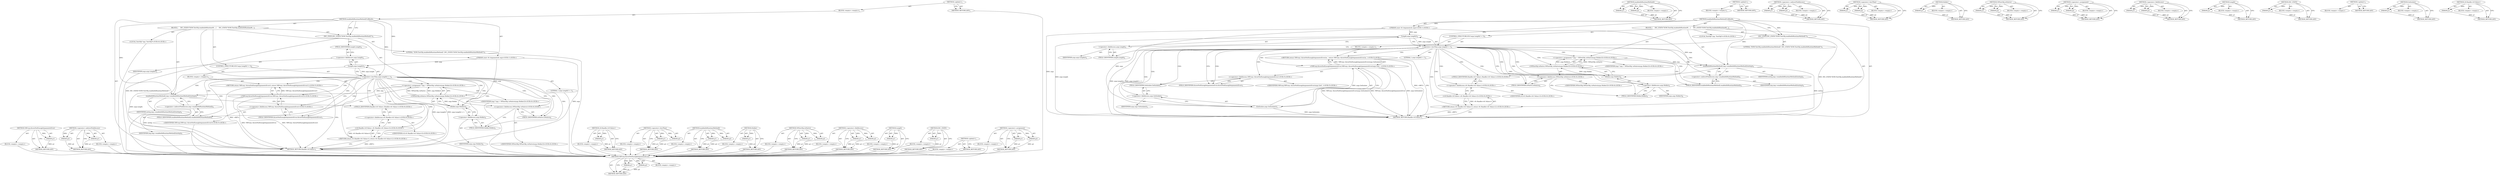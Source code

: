 digraph "v8.Handle&lt;v8.Value&gt;" {
vulnerable_90 [label=<(METHOD,V8Proxy.throwNotEnoughArgumentsError)>];
vulnerable_91 [label=<(PARAM,p1)>];
vulnerable_92 [label=<(BLOCK,&lt;empty&gt;,&lt;empty&gt;)>];
vulnerable_93 [label=<(METHOD_RETURN,ANY)>];
vulnerable_113 [label=<(METHOD,&lt;operator&gt;.indirectFieldAccess)>];
vulnerable_114 [label=<(PARAM,p1)>];
vulnerable_115 [label=<(PARAM,p2)>];
vulnerable_116 [label=<(BLOCK,&lt;empty&gt;,&lt;empty&gt;)>];
vulnerable_117 [label=<(METHOD_RETURN,ANY)>];
vulnerable_6 [label=<(METHOD,&lt;global&gt;)<SUB>1</SUB>>];
vulnerable_7 [label=<(BLOCK,&lt;empty&gt;,&lt;empty&gt;)<SUB>1</SUB>>];
vulnerable_8 [label=<(METHOD,enabledAtRuntimeMethod2Callback)<SUB>1</SUB>>];
vulnerable_9 [label="<(PARAM,const v8::Arguments&amp; args)<SUB>1</SUB>>"];
vulnerable_10 [label=<(BLOCK,{
     INC_STATS(&quot;DOM.TestObj.enabledAtRuntimeM...,{
     INC_STATS(&quot;DOM.TestObj.enabledAtRuntimeM...)<SUB>2</SUB>>];
vulnerable_11 [label=<(INC_STATS,INC_STATS(&quot;DOM.TestObj.enabledAtRuntimeMethod2&quot;))<SUB>3</SUB>>];
vulnerable_12 [label=<(LITERAL,&quot;DOM.TestObj.enabledAtRuntimeMethod2&quot;,INC_STATS(&quot;DOM.TestObj.enabledAtRuntimeMethod2&quot;))<SUB>3</SUB>>];
vulnerable_13 [label=<(CONTROL_STRUCTURE,IF,if (args.Length() &lt; 1))<SUB>4</SUB>>];
vulnerable_14 [label=<(&lt;operator&gt;.lessThan,args.Length() &lt; 1)<SUB>4</SUB>>];
vulnerable_15 [label=<(Length,args.Length())<SUB>4</SUB>>];
vulnerable_16 [label=<(&lt;operator&gt;.fieldAccess,args.Length)<SUB>4</SUB>>];
vulnerable_17 [label=<(IDENTIFIER,args,args.Length())<SUB>4</SUB>>];
vulnerable_18 [label=<(FIELD_IDENTIFIER,Length,Length)<SUB>4</SUB>>];
vulnerable_19 [label=<(LITERAL,1,args.Length() &lt; 1)<SUB>4</SUB>>];
vulnerable_20 [label=<(BLOCK,&lt;empty&gt;,&lt;empty&gt;)<SUB>5</SUB>>];
vulnerable_21 [label="<(RETURN,return V8Proxy::throwNotEnoughArgumentsError();,return V8Proxy::throwNotEnoughArgumentsError();)<SUB>5</SUB>>"];
vulnerable_22 [label="<(V8Proxy.throwNotEnoughArgumentsError,V8Proxy::throwNotEnoughArgumentsError())<SUB>5</SUB>>"];
vulnerable_23 [label="<(&lt;operator&gt;.fieldAccess,V8Proxy::throwNotEnoughArgumentsError)<SUB>5</SUB>>"];
vulnerable_24 [label="<(IDENTIFIER,V8Proxy,V8Proxy::throwNotEnoughArgumentsError())<SUB>5</SUB>>"];
vulnerable_25 [label=<(FIELD_IDENTIFIER,throwNotEnoughArgumentsError,throwNotEnoughArgumentsError)<SUB>5</SUB>>];
vulnerable_26 [label="<(LOCAL,TestObj* imp: TestObj*)<SUB>6</SUB>>"];
vulnerable_27 [label="<(&lt;operator&gt;.assignment,* imp = V8TestObj::toNative(args.Holder()))<SUB>6</SUB>>"];
vulnerable_28 [label="<(IDENTIFIER,imp,* imp = V8TestObj::toNative(args.Holder()))<SUB>6</SUB>>"];
vulnerable_29 [label="<(V8TestObj.toNative,V8TestObj::toNative(args.Holder()))<SUB>6</SUB>>"];
vulnerable_30 [label="<(&lt;operator&gt;.fieldAccess,V8TestObj::toNative)<SUB>6</SUB>>"];
vulnerable_31 [label="<(IDENTIFIER,V8TestObj,V8TestObj::toNative(args.Holder()))<SUB>6</SUB>>"];
vulnerable_32 [label=<(FIELD_IDENTIFIER,toNative,toNative)<SUB>6</SUB>>];
vulnerable_33 [label=<(Holder,args.Holder())<SUB>6</SUB>>];
vulnerable_34 [label=<(&lt;operator&gt;.fieldAccess,args.Holder)<SUB>6</SUB>>];
vulnerable_35 [label=<(IDENTIFIER,args,args.Holder())<SUB>6</SUB>>];
vulnerable_36 [label=<(FIELD_IDENTIFIER,Holder,Holder)<SUB>6</SUB>>];
vulnerable_37 [label=<(enabledAtRuntimeMethod2,imp-&gt;enabledAtRuntimeMethod2(intArg))<SUB>8</SUB>>];
vulnerable_38 [label=<(&lt;operator&gt;.indirectFieldAccess,imp-&gt;enabledAtRuntimeMethod2)<SUB>8</SUB>>];
vulnerable_39 [label=<(IDENTIFIER,imp,imp-&gt;enabledAtRuntimeMethod2(intArg))<SUB>8</SUB>>];
vulnerable_40 [label=<(FIELD_IDENTIFIER,enabledAtRuntimeMethod2,enabledAtRuntimeMethod2)<SUB>8</SUB>>];
vulnerable_41 [label=<(IDENTIFIER,intArg,imp-&gt;enabledAtRuntimeMethod2(intArg))<SUB>8</SUB>>];
vulnerable_42 [label="<(RETURN,return v8::Handle&lt;v8::Value&gt;();,return v8::Handle&lt;v8::Value&gt;();)<SUB>9</SUB>>"];
vulnerable_43 [label="<(v8.Handle&lt;v8.Value&gt;,v8::Handle&lt;v8::Value&gt;())<SUB>9</SUB>>"];
vulnerable_44 [label="<(&lt;operator&gt;.fieldAccess,v8::Handle&lt;v8::Value&gt;)<SUB>9</SUB>>"];
vulnerable_45 [label="<(IDENTIFIER,v8,v8::Handle&lt;v8::Value&gt;())<SUB>9</SUB>>"];
vulnerable_46 [label="<(FIELD_IDENTIFIER,Handle&lt;v8::Value&gt;,Handle&lt;v8::Value&gt;)<SUB>9</SUB>>"];
vulnerable_47 [label=<(METHOD_RETURN,Handle&lt;v8.Value&gt;)<SUB>1</SUB>>];
vulnerable_49 [label=<(METHOD_RETURN,ANY)<SUB>1</SUB>>];
vulnerable_118 [label=<(METHOD,v8.Handle&lt;v8.Value&gt;)>];
vulnerable_119 [label=<(PARAM,p1)>];
vulnerable_120 [label=<(BLOCK,&lt;empty&gt;,&lt;empty&gt;)>];
vulnerable_121 [label=<(METHOD_RETURN,ANY)>];
vulnerable_76 [label=<(METHOD,&lt;operator&gt;.lessThan)>];
vulnerable_77 [label=<(PARAM,p1)>];
vulnerable_78 [label=<(PARAM,p2)>];
vulnerable_79 [label=<(BLOCK,&lt;empty&gt;,&lt;empty&gt;)>];
vulnerable_80 [label=<(METHOD_RETURN,ANY)>];
vulnerable_108 [label=<(METHOD,enabledAtRuntimeMethod2)>];
vulnerable_109 [label=<(PARAM,p1)>];
vulnerable_110 [label=<(PARAM,p2)>];
vulnerable_111 [label=<(BLOCK,&lt;empty&gt;,&lt;empty&gt;)>];
vulnerable_112 [label=<(METHOD_RETURN,ANY)>];
vulnerable_104 [label=<(METHOD,Holder)>];
vulnerable_105 [label=<(PARAM,p1)>];
vulnerable_106 [label=<(BLOCK,&lt;empty&gt;,&lt;empty&gt;)>];
vulnerable_107 [label=<(METHOD_RETURN,ANY)>];
vulnerable_99 [label=<(METHOD,V8TestObj.toNative)>];
vulnerable_100 [label=<(PARAM,p1)>];
vulnerable_101 [label=<(PARAM,p2)>];
vulnerable_102 [label=<(BLOCK,&lt;empty&gt;,&lt;empty&gt;)>];
vulnerable_103 [label=<(METHOD_RETURN,ANY)>];
vulnerable_85 [label=<(METHOD,&lt;operator&gt;.fieldAccess)>];
vulnerable_86 [label=<(PARAM,p1)>];
vulnerable_87 [label=<(PARAM,p2)>];
vulnerable_88 [label=<(BLOCK,&lt;empty&gt;,&lt;empty&gt;)>];
vulnerable_89 [label=<(METHOD_RETURN,ANY)>];
vulnerable_81 [label=<(METHOD,Length)>];
vulnerable_82 [label=<(PARAM,p1)>];
vulnerable_83 [label=<(BLOCK,&lt;empty&gt;,&lt;empty&gt;)>];
vulnerable_84 [label=<(METHOD_RETURN,ANY)>];
vulnerable_72 [label=<(METHOD,INC_STATS)>];
vulnerable_73 [label=<(PARAM,p1)>];
vulnerable_74 [label=<(BLOCK,&lt;empty&gt;,&lt;empty&gt;)>];
vulnerable_75 [label=<(METHOD_RETURN,ANY)>];
vulnerable_66 [label=<(METHOD,&lt;global&gt;)<SUB>1</SUB>>];
vulnerable_67 [label=<(BLOCK,&lt;empty&gt;,&lt;empty&gt;)>];
vulnerable_68 [label=<(METHOD_RETURN,ANY)>];
vulnerable_94 [label=<(METHOD,&lt;operator&gt;.assignment)>];
vulnerable_95 [label=<(PARAM,p1)>];
vulnerable_96 [label=<(PARAM,p2)>];
vulnerable_97 [label=<(BLOCK,&lt;empty&gt;,&lt;empty&gt;)>];
vulnerable_98 [label=<(METHOD_RETURN,ANY)>];
fixed_94 [label=<(METHOD,V8Proxy.throwNotEnoughArgumentsError)>];
fixed_95 [label=<(PARAM,p1)>];
fixed_96 [label=<(PARAM,p2)>];
fixed_97 [label=<(BLOCK,&lt;empty&gt;,&lt;empty&gt;)>];
fixed_98 [label=<(METHOD_RETURN,ANY)>];
fixed_117 [label=<(METHOD,enabledAtRuntimeMethod2)>];
fixed_118 [label=<(PARAM,p1)>];
fixed_119 [label=<(PARAM,p2)>];
fixed_120 [label=<(BLOCK,&lt;empty&gt;,&lt;empty&gt;)>];
fixed_121 [label=<(METHOD_RETURN,ANY)>];
fixed_6 [label=<(METHOD,&lt;global&gt;)<SUB>1</SUB>>];
fixed_7 [label=<(BLOCK,&lt;empty&gt;,&lt;empty&gt;)<SUB>1</SUB>>];
fixed_8 [label=<(METHOD,enabledAtRuntimeMethod2Callback)<SUB>1</SUB>>];
fixed_9 [label="<(PARAM,const v8::Arguments&amp; args)<SUB>1</SUB>>"];
fixed_10 [label=<(BLOCK,{
     INC_STATS(&quot;DOM.TestObj.enabledAtRuntimeM...,{
     INC_STATS(&quot;DOM.TestObj.enabledAtRuntimeM...)<SUB>2</SUB>>];
fixed_11 [label=<(INC_STATS,INC_STATS(&quot;DOM.TestObj.enabledAtRuntimeMethod2&quot;))<SUB>3</SUB>>];
fixed_12 [label=<(LITERAL,&quot;DOM.TestObj.enabledAtRuntimeMethod2&quot;,INC_STATS(&quot;DOM.TestObj.enabledAtRuntimeMethod2&quot;))<SUB>3</SUB>>];
fixed_13 [label=<(CONTROL_STRUCTURE,IF,if (args.Length() &lt; 1))<SUB>4</SUB>>];
fixed_14 [label=<(&lt;operator&gt;.lessThan,args.Length() &lt; 1)<SUB>4</SUB>>];
fixed_15 [label=<(Length,args.Length())<SUB>4</SUB>>];
fixed_16 [label=<(&lt;operator&gt;.fieldAccess,args.Length)<SUB>4</SUB>>];
fixed_17 [label=<(IDENTIFIER,args,args.Length())<SUB>4</SUB>>];
fixed_18 [label=<(FIELD_IDENTIFIER,Length,Length)<SUB>4</SUB>>];
fixed_19 [label=<(LITERAL,1,args.Length() &lt; 1)<SUB>4</SUB>>];
fixed_20 [label=<(BLOCK,&lt;empty&gt;,&lt;empty&gt;)<SUB>5</SUB>>];
fixed_21 [label="<(RETURN,return V8Proxy::throwNotEnoughArgumentsError(ar...,return V8Proxy::throwNotEnoughArgumentsError(ar...)<SUB>5</SUB>>"];
fixed_22 [label="<(V8Proxy.throwNotEnoughArgumentsError,V8Proxy::throwNotEnoughArgumentsError(args.GetI...)<SUB>5</SUB>>"];
fixed_23 [label="<(&lt;operator&gt;.fieldAccess,V8Proxy::throwNotEnoughArgumentsError)<SUB>5</SUB>>"];
fixed_24 [label="<(IDENTIFIER,V8Proxy,V8Proxy::throwNotEnoughArgumentsError(args.GetI...)<SUB>5</SUB>>"];
fixed_25 [label=<(FIELD_IDENTIFIER,throwNotEnoughArgumentsError,throwNotEnoughArgumentsError)<SUB>5</SUB>>];
fixed_26 [label=<(GetIsolate,args.GetIsolate())<SUB>5</SUB>>];
fixed_27 [label=<(&lt;operator&gt;.fieldAccess,args.GetIsolate)<SUB>5</SUB>>];
fixed_28 [label=<(IDENTIFIER,args,args.GetIsolate())<SUB>5</SUB>>];
fixed_29 [label=<(FIELD_IDENTIFIER,GetIsolate,GetIsolate)<SUB>5</SUB>>];
fixed_30 [label="<(LOCAL,TestObj* imp: TestObj*)<SUB>6</SUB>>"];
fixed_31 [label="<(&lt;operator&gt;.assignment,* imp = V8TestObj::toNative(args.Holder()))<SUB>6</SUB>>"];
fixed_32 [label="<(IDENTIFIER,imp,* imp = V8TestObj::toNative(args.Holder()))<SUB>6</SUB>>"];
fixed_33 [label="<(V8TestObj.toNative,V8TestObj::toNative(args.Holder()))<SUB>6</SUB>>"];
fixed_34 [label="<(&lt;operator&gt;.fieldAccess,V8TestObj::toNative)<SUB>6</SUB>>"];
fixed_35 [label="<(IDENTIFIER,V8TestObj,V8TestObj::toNative(args.Holder()))<SUB>6</SUB>>"];
fixed_36 [label=<(FIELD_IDENTIFIER,toNative,toNative)<SUB>6</SUB>>];
fixed_37 [label=<(Holder,args.Holder())<SUB>6</SUB>>];
fixed_38 [label=<(&lt;operator&gt;.fieldAccess,args.Holder)<SUB>6</SUB>>];
fixed_39 [label=<(IDENTIFIER,args,args.Holder())<SUB>6</SUB>>];
fixed_40 [label=<(FIELD_IDENTIFIER,Holder,Holder)<SUB>6</SUB>>];
fixed_41 [label=<(enabledAtRuntimeMethod2,imp-&gt;enabledAtRuntimeMethod2(intArg))<SUB>8</SUB>>];
fixed_42 [label=<(&lt;operator&gt;.indirectFieldAccess,imp-&gt;enabledAtRuntimeMethod2)<SUB>8</SUB>>];
fixed_43 [label=<(IDENTIFIER,imp,imp-&gt;enabledAtRuntimeMethod2(intArg))<SUB>8</SUB>>];
fixed_44 [label=<(FIELD_IDENTIFIER,enabledAtRuntimeMethod2,enabledAtRuntimeMethod2)<SUB>8</SUB>>];
fixed_45 [label=<(IDENTIFIER,intArg,imp-&gt;enabledAtRuntimeMethod2(intArg))<SUB>8</SUB>>];
fixed_46 [label="<(RETURN,return v8::Handle&lt;v8::Value&gt;();,return v8::Handle&lt;v8::Value&gt;();)<SUB>9</SUB>>"];
fixed_47 [label="<(v8.Handle&lt;v8.Value&gt;,v8::Handle&lt;v8::Value&gt;())<SUB>9</SUB>>"];
fixed_48 [label="<(&lt;operator&gt;.fieldAccess,v8::Handle&lt;v8::Value&gt;)<SUB>9</SUB>>"];
fixed_49 [label="<(IDENTIFIER,v8,v8::Handle&lt;v8::Value&gt;())<SUB>9</SUB>>"];
fixed_50 [label="<(FIELD_IDENTIFIER,Handle&lt;v8::Value&gt;,Handle&lt;v8::Value&gt;)<SUB>9</SUB>>"];
fixed_51 [label=<(METHOD_RETURN,Handle&lt;v8.Value&gt;)<SUB>1</SUB>>];
fixed_53 [label=<(METHOD_RETURN,ANY)<SUB>1</SUB>>];
fixed_122 [label=<(METHOD,&lt;operator&gt;.indirectFieldAccess)>];
fixed_123 [label=<(PARAM,p1)>];
fixed_124 [label=<(PARAM,p2)>];
fixed_125 [label=<(BLOCK,&lt;empty&gt;,&lt;empty&gt;)>];
fixed_126 [label=<(METHOD_RETURN,ANY)>];
fixed_80 [label=<(METHOD,&lt;operator&gt;.lessThan)>];
fixed_81 [label=<(PARAM,p1)>];
fixed_82 [label=<(PARAM,p2)>];
fixed_83 [label=<(BLOCK,&lt;empty&gt;,&lt;empty&gt;)>];
fixed_84 [label=<(METHOD_RETURN,ANY)>];
fixed_113 [label=<(METHOD,Holder)>];
fixed_114 [label=<(PARAM,p1)>];
fixed_115 [label=<(BLOCK,&lt;empty&gt;,&lt;empty&gt;)>];
fixed_116 [label=<(METHOD_RETURN,ANY)>];
fixed_108 [label=<(METHOD,V8TestObj.toNative)>];
fixed_109 [label=<(PARAM,p1)>];
fixed_110 [label=<(PARAM,p2)>];
fixed_111 [label=<(BLOCK,&lt;empty&gt;,&lt;empty&gt;)>];
fixed_112 [label=<(METHOD_RETURN,ANY)>];
fixed_103 [label=<(METHOD,&lt;operator&gt;.assignment)>];
fixed_104 [label=<(PARAM,p1)>];
fixed_105 [label=<(PARAM,p2)>];
fixed_106 [label=<(BLOCK,&lt;empty&gt;,&lt;empty&gt;)>];
fixed_107 [label=<(METHOD_RETURN,ANY)>];
fixed_89 [label=<(METHOD,&lt;operator&gt;.fieldAccess)>];
fixed_90 [label=<(PARAM,p1)>];
fixed_91 [label=<(PARAM,p2)>];
fixed_92 [label=<(BLOCK,&lt;empty&gt;,&lt;empty&gt;)>];
fixed_93 [label=<(METHOD_RETURN,ANY)>];
fixed_85 [label=<(METHOD,Length)>];
fixed_86 [label=<(PARAM,p1)>];
fixed_87 [label=<(BLOCK,&lt;empty&gt;,&lt;empty&gt;)>];
fixed_88 [label=<(METHOD_RETURN,ANY)>];
fixed_76 [label=<(METHOD,INC_STATS)>];
fixed_77 [label=<(PARAM,p1)>];
fixed_78 [label=<(BLOCK,&lt;empty&gt;,&lt;empty&gt;)>];
fixed_79 [label=<(METHOD_RETURN,ANY)>];
fixed_70 [label=<(METHOD,&lt;global&gt;)<SUB>1</SUB>>];
fixed_71 [label=<(BLOCK,&lt;empty&gt;,&lt;empty&gt;)>];
fixed_72 [label=<(METHOD_RETURN,ANY)>];
fixed_99 [label=<(METHOD,GetIsolate)>];
fixed_100 [label=<(PARAM,p1)>];
fixed_101 [label=<(BLOCK,&lt;empty&gt;,&lt;empty&gt;)>];
fixed_102 [label=<(METHOD_RETURN,ANY)>];
fixed_127 [label=<(METHOD,v8.Handle&lt;v8.Value&gt;)>];
fixed_128 [label=<(PARAM,p1)>];
fixed_129 [label=<(BLOCK,&lt;empty&gt;,&lt;empty&gt;)>];
fixed_130 [label=<(METHOD_RETURN,ANY)>];
vulnerable_90 -> vulnerable_91  [key=0, label="AST: "];
vulnerable_90 -> vulnerable_91  [key=1, label="DDG: "];
vulnerable_90 -> vulnerable_92  [key=0, label="AST: "];
vulnerable_90 -> vulnerable_93  [key=0, label="AST: "];
vulnerable_90 -> vulnerable_93  [key=1, label="CFG: "];
vulnerable_91 -> vulnerable_93  [key=0, label="DDG: p1"];
vulnerable_92 -> fixed_94  [key=0];
vulnerable_93 -> fixed_94  [key=0];
vulnerable_113 -> vulnerable_114  [key=0, label="AST: "];
vulnerable_113 -> vulnerable_114  [key=1, label="DDG: "];
vulnerable_113 -> vulnerable_116  [key=0, label="AST: "];
vulnerable_113 -> vulnerable_115  [key=0, label="AST: "];
vulnerable_113 -> vulnerable_115  [key=1, label="DDG: "];
vulnerable_113 -> vulnerable_117  [key=0, label="AST: "];
vulnerable_113 -> vulnerable_117  [key=1, label="CFG: "];
vulnerable_114 -> vulnerable_117  [key=0, label="DDG: p1"];
vulnerable_115 -> vulnerable_117  [key=0, label="DDG: p2"];
vulnerable_116 -> fixed_94  [key=0];
vulnerable_117 -> fixed_94  [key=0];
vulnerable_6 -> vulnerable_7  [key=0, label="AST: "];
vulnerable_6 -> vulnerable_49  [key=0, label="AST: "];
vulnerable_6 -> vulnerable_49  [key=1, label="CFG: "];
vulnerable_7 -> vulnerable_8  [key=0, label="AST: "];
vulnerable_8 -> vulnerable_9  [key=0, label="AST: "];
vulnerable_8 -> vulnerable_9  [key=1, label="DDG: "];
vulnerable_8 -> vulnerable_10  [key=0, label="AST: "];
vulnerable_8 -> vulnerable_47  [key=0, label="AST: "];
vulnerable_8 -> vulnerable_11  [key=0, label="CFG: "];
vulnerable_8 -> vulnerable_11  [key=1, label="DDG: "];
vulnerable_8 -> vulnerable_37  [key=0, label="DDG: "];
vulnerable_8 -> vulnerable_14  [key=0, label="DDG: "];
vulnerable_9 -> vulnerable_47  [key=0, label="DDG: args"];
vulnerable_9 -> vulnerable_15  [key=0, label="DDG: args"];
vulnerable_9 -> vulnerable_33  [key=0, label="DDG: args"];
vulnerable_10 -> vulnerable_11  [key=0, label="AST: "];
vulnerable_10 -> vulnerable_13  [key=0, label="AST: "];
vulnerable_10 -> vulnerable_26  [key=0, label="AST: "];
vulnerable_10 -> vulnerable_27  [key=0, label="AST: "];
vulnerable_10 -> vulnerable_37  [key=0, label="AST: "];
vulnerable_10 -> vulnerable_42  [key=0, label="AST: "];
vulnerable_11 -> vulnerable_12  [key=0, label="AST: "];
vulnerable_11 -> vulnerable_18  [key=0, label="CFG: "];
vulnerable_11 -> vulnerable_47  [key=0, label="DDG: INC_STATS(&quot;DOM.TestObj.enabledAtRuntimeMethod2&quot;)"];
vulnerable_12 -> fixed_94  [key=0];
vulnerable_13 -> vulnerable_14  [key=0, label="AST: "];
vulnerable_13 -> vulnerable_20  [key=0, label="AST: "];
vulnerable_14 -> vulnerable_15  [key=0, label="AST: "];
vulnerable_14 -> vulnerable_19  [key=0, label="AST: "];
vulnerable_14 -> vulnerable_25  [key=0, label="CFG: "];
vulnerable_14 -> vulnerable_25  [key=1, label="CDG: "];
vulnerable_14 -> vulnerable_32  [key=0, label="CFG: "];
vulnerable_14 -> vulnerable_32  [key=1, label="CDG: "];
vulnerable_14 -> vulnerable_47  [key=0, label="DDG: args.Length()"];
vulnerable_14 -> vulnerable_47  [key=1, label="DDG: args.Length() &lt; 1"];
vulnerable_14 -> vulnerable_30  [key=0, label="CDG: "];
vulnerable_14 -> vulnerable_34  [key=0, label="CDG: "];
vulnerable_14 -> vulnerable_21  [key=0, label="CDG: "];
vulnerable_14 -> vulnerable_33  [key=0, label="CDG: "];
vulnerable_14 -> vulnerable_42  [key=0, label="CDG: "];
vulnerable_14 -> vulnerable_23  [key=0, label="CDG: "];
vulnerable_14 -> vulnerable_36  [key=0, label="CDG: "];
vulnerable_14 -> vulnerable_37  [key=0, label="CDG: "];
vulnerable_14 -> vulnerable_46  [key=0, label="CDG: "];
vulnerable_14 -> vulnerable_38  [key=0, label="CDG: "];
vulnerable_14 -> vulnerable_22  [key=0, label="CDG: "];
vulnerable_14 -> vulnerable_27  [key=0, label="CDG: "];
vulnerable_14 -> vulnerable_40  [key=0, label="CDG: "];
vulnerable_14 -> vulnerable_29  [key=0, label="CDG: "];
vulnerable_14 -> vulnerable_44  [key=0, label="CDG: "];
vulnerable_14 -> vulnerable_43  [key=0, label="CDG: "];
vulnerable_15 -> vulnerable_16  [key=0, label="AST: "];
vulnerable_15 -> vulnerable_14  [key=0, label="CFG: "];
vulnerable_15 -> vulnerable_14  [key=1, label="DDG: args.Length"];
vulnerable_15 -> vulnerable_47  [key=0, label="DDG: args.Length"];
vulnerable_16 -> vulnerable_17  [key=0, label="AST: "];
vulnerable_16 -> vulnerable_18  [key=0, label="AST: "];
vulnerable_16 -> vulnerable_15  [key=0, label="CFG: "];
vulnerable_17 -> fixed_94  [key=0];
vulnerable_18 -> vulnerable_16  [key=0, label="CFG: "];
vulnerable_19 -> fixed_94  [key=0];
vulnerable_20 -> vulnerable_21  [key=0, label="AST: "];
vulnerable_21 -> vulnerable_22  [key=0, label="AST: "];
vulnerable_21 -> vulnerable_47  [key=0, label="CFG: "];
vulnerable_21 -> vulnerable_47  [key=1, label="DDG: &lt;RET&gt;"];
vulnerable_22 -> vulnerable_23  [key=0, label="AST: "];
vulnerable_22 -> vulnerable_21  [key=0, label="CFG: "];
vulnerable_22 -> vulnerable_21  [key=1, label="DDG: V8Proxy::throwNotEnoughArgumentsError()"];
vulnerable_22 -> vulnerable_47  [key=0, label="DDG: V8Proxy::throwNotEnoughArgumentsError"];
vulnerable_22 -> vulnerable_47  [key=1, label="DDG: V8Proxy::throwNotEnoughArgumentsError()"];
vulnerable_23 -> vulnerable_24  [key=0, label="AST: "];
vulnerable_23 -> vulnerable_25  [key=0, label="AST: "];
vulnerable_23 -> vulnerable_22  [key=0, label="CFG: "];
vulnerable_24 -> fixed_94  [key=0];
vulnerable_25 -> vulnerable_23  [key=0, label="CFG: "];
vulnerable_26 -> fixed_94  [key=0];
vulnerable_27 -> vulnerable_28  [key=0, label="AST: "];
vulnerable_27 -> vulnerable_29  [key=0, label="AST: "];
vulnerable_27 -> vulnerable_40  [key=0, label="CFG: "];
vulnerable_27 -> vulnerable_37  [key=0, label="DDG: imp"];
vulnerable_28 -> fixed_94  [key=0];
vulnerable_29 -> vulnerable_30  [key=0, label="AST: "];
vulnerable_29 -> vulnerable_33  [key=0, label="AST: "];
vulnerable_29 -> vulnerable_27  [key=0, label="CFG: "];
vulnerable_29 -> vulnerable_27  [key=1, label="DDG: V8TestObj::toNative"];
vulnerable_29 -> vulnerable_27  [key=2, label="DDG: args.Holder()"];
vulnerable_30 -> vulnerable_31  [key=0, label="AST: "];
vulnerable_30 -> vulnerable_32  [key=0, label="AST: "];
vulnerable_30 -> vulnerable_36  [key=0, label="CFG: "];
vulnerable_31 -> fixed_94  [key=0];
vulnerable_32 -> vulnerable_30  [key=0, label="CFG: "];
vulnerable_33 -> vulnerable_34  [key=0, label="AST: "];
vulnerable_33 -> vulnerable_29  [key=0, label="CFG: "];
vulnerable_33 -> vulnerable_29  [key=1, label="DDG: args.Holder"];
vulnerable_34 -> vulnerable_35  [key=0, label="AST: "];
vulnerable_34 -> vulnerable_36  [key=0, label="AST: "];
vulnerable_34 -> vulnerable_33  [key=0, label="CFG: "];
vulnerable_35 -> fixed_94  [key=0];
vulnerable_36 -> vulnerable_34  [key=0, label="CFG: "];
vulnerable_37 -> vulnerable_38  [key=0, label="AST: "];
vulnerable_37 -> vulnerable_41  [key=0, label="AST: "];
vulnerable_37 -> vulnerable_46  [key=0, label="CFG: "];
vulnerable_37 -> vulnerable_47  [key=0, label="DDG: intArg"];
vulnerable_38 -> vulnerable_39  [key=0, label="AST: "];
vulnerable_38 -> vulnerable_40  [key=0, label="AST: "];
vulnerable_38 -> vulnerable_37  [key=0, label="CFG: "];
vulnerable_39 -> fixed_94  [key=0];
vulnerable_40 -> vulnerable_38  [key=0, label="CFG: "];
vulnerable_41 -> fixed_94  [key=0];
vulnerable_42 -> vulnerable_43  [key=0, label="AST: "];
vulnerable_42 -> vulnerable_47  [key=0, label="CFG: "];
vulnerable_42 -> vulnerable_47  [key=1, label="DDG: &lt;RET&gt;"];
vulnerable_43 -> vulnerable_44  [key=0, label="AST: "];
vulnerable_43 -> vulnerable_42  [key=0, label="CFG: "];
vulnerable_43 -> vulnerable_42  [key=1, label="DDG: v8::Handle&lt;v8::Value&gt;()"];
vulnerable_44 -> vulnerable_45  [key=0, label="AST: "];
vulnerable_44 -> vulnerable_46  [key=0, label="AST: "];
vulnerable_44 -> vulnerable_43  [key=0, label="CFG: "];
vulnerable_45 -> fixed_94  [key=0];
vulnerable_46 -> vulnerable_44  [key=0, label="CFG: "];
vulnerable_47 -> fixed_94  [key=0];
vulnerable_49 -> fixed_94  [key=0];
vulnerable_118 -> vulnerable_119  [key=0, label="AST: "];
vulnerable_118 -> vulnerable_119  [key=1, label="DDG: "];
vulnerable_118 -> vulnerable_120  [key=0, label="AST: "];
vulnerable_118 -> vulnerable_121  [key=0, label="AST: "];
vulnerable_118 -> vulnerable_121  [key=1, label="CFG: "];
vulnerable_119 -> vulnerable_121  [key=0, label="DDG: p1"];
vulnerable_120 -> fixed_94  [key=0];
vulnerable_121 -> fixed_94  [key=0];
vulnerable_76 -> vulnerable_77  [key=0, label="AST: "];
vulnerable_76 -> vulnerable_77  [key=1, label="DDG: "];
vulnerable_76 -> vulnerable_79  [key=0, label="AST: "];
vulnerable_76 -> vulnerable_78  [key=0, label="AST: "];
vulnerable_76 -> vulnerable_78  [key=1, label="DDG: "];
vulnerable_76 -> vulnerable_80  [key=0, label="AST: "];
vulnerable_76 -> vulnerable_80  [key=1, label="CFG: "];
vulnerable_77 -> vulnerable_80  [key=0, label="DDG: p1"];
vulnerable_78 -> vulnerable_80  [key=0, label="DDG: p2"];
vulnerable_79 -> fixed_94  [key=0];
vulnerable_80 -> fixed_94  [key=0];
vulnerable_108 -> vulnerable_109  [key=0, label="AST: "];
vulnerable_108 -> vulnerable_109  [key=1, label="DDG: "];
vulnerable_108 -> vulnerable_111  [key=0, label="AST: "];
vulnerable_108 -> vulnerable_110  [key=0, label="AST: "];
vulnerable_108 -> vulnerable_110  [key=1, label="DDG: "];
vulnerable_108 -> vulnerable_112  [key=0, label="AST: "];
vulnerable_108 -> vulnerable_112  [key=1, label="CFG: "];
vulnerable_109 -> vulnerable_112  [key=0, label="DDG: p1"];
vulnerable_110 -> vulnerable_112  [key=0, label="DDG: p2"];
vulnerable_111 -> fixed_94  [key=0];
vulnerable_112 -> fixed_94  [key=0];
vulnerable_104 -> vulnerable_105  [key=0, label="AST: "];
vulnerable_104 -> vulnerable_105  [key=1, label="DDG: "];
vulnerable_104 -> vulnerable_106  [key=0, label="AST: "];
vulnerable_104 -> vulnerable_107  [key=0, label="AST: "];
vulnerable_104 -> vulnerable_107  [key=1, label="CFG: "];
vulnerable_105 -> vulnerable_107  [key=0, label="DDG: p1"];
vulnerable_106 -> fixed_94  [key=0];
vulnerable_107 -> fixed_94  [key=0];
vulnerable_99 -> vulnerable_100  [key=0, label="AST: "];
vulnerable_99 -> vulnerable_100  [key=1, label="DDG: "];
vulnerable_99 -> vulnerable_102  [key=0, label="AST: "];
vulnerable_99 -> vulnerable_101  [key=0, label="AST: "];
vulnerable_99 -> vulnerable_101  [key=1, label="DDG: "];
vulnerable_99 -> vulnerable_103  [key=0, label="AST: "];
vulnerable_99 -> vulnerable_103  [key=1, label="CFG: "];
vulnerable_100 -> vulnerable_103  [key=0, label="DDG: p1"];
vulnerable_101 -> vulnerable_103  [key=0, label="DDG: p2"];
vulnerable_102 -> fixed_94  [key=0];
vulnerable_103 -> fixed_94  [key=0];
vulnerable_85 -> vulnerable_86  [key=0, label="AST: "];
vulnerable_85 -> vulnerable_86  [key=1, label="DDG: "];
vulnerable_85 -> vulnerable_88  [key=0, label="AST: "];
vulnerable_85 -> vulnerable_87  [key=0, label="AST: "];
vulnerable_85 -> vulnerable_87  [key=1, label="DDG: "];
vulnerable_85 -> vulnerable_89  [key=0, label="AST: "];
vulnerable_85 -> vulnerable_89  [key=1, label="CFG: "];
vulnerable_86 -> vulnerable_89  [key=0, label="DDG: p1"];
vulnerable_87 -> vulnerable_89  [key=0, label="DDG: p2"];
vulnerable_88 -> fixed_94  [key=0];
vulnerable_89 -> fixed_94  [key=0];
vulnerable_81 -> vulnerable_82  [key=0, label="AST: "];
vulnerable_81 -> vulnerable_82  [key=1, label="DDG: "];
vulnerable_81 -> vulnerable_83  [key=0, label="AST: "];
vulnerable_81 -> vulnerable_84  [key=0, label="AST: "];
vulnerable_81 -> vulnerable_84  [key=1, label="CFG: "];
vulnerable_82 -> vulnerable_84  [key=0, label="DDG: p1"];
vulnerable_83 -> fixed_94  [key=0];
vulnerable_84 -> fixed_94  [key=0];
vulnerable_72 -> vulnerable_73  [key=0, label="AST: "];
vulnerable_72 -> vulnerable_73  [key=1, label="DDG: "];
vulnerable_72 -> vulnerable_74  [key=0, label="AST: "];
vulnerable_72 -> vulnerable_75  [key=0, label="AST: "];
vulnerable_72 -> vulnerable_75  [key=1, label="CFG: "];
vulnerable_73 -> vulnerable_75  [key=0, label="DDG: p1"];
vulnerable_74 -> fixed_94  [key=0];
vulnerable_75 -> fixed_94  [key=0];
vulnerable_66 -> vulnerable_67  [key=0, label="AST: "];
vulnerable_66 -> vulnerable_68  [key=0, label="AST: "];
vulnerable_66 -> vulnerable_68  [key=1, label="CFG: "];
vulnerable_67 -> fixed_94  [key=0];
vulnerable_68 -> fixed_94  [key=0];
vulnerable_94 -> vulnerable_95  [key=0, label="AST: "];
vulnerable_94 -> vulnerable_95  [key=1, label="DDG: "];
vulnerable_94 -> vulnerable_97  [key=0, label="AST: "];
vulnerable_94 -> vulnerable_96  [key=0, label="AST: "];
vulnerable_94 -> vulnerable_96  [key=1, label="DDG: "];
vulnerable_94 -> vulnerable_98  [key=0, label="AST: "];
vulnerable_94 -> vulnerable_98  [key=1, label="CFG: "];
vulnerable_95 -> vulnerable_98  [key=0, label="DDG: p1"];
vulnerable_96 -> vulnerable_98  [key=0, label="DDG: p2"];
vulnerable_97 -> fixed_94  [key=0];
vulnerable_98 -> fixed_94  [key=0];
fixed_94 -> fixed_95  [key=0, label="AST: "];
fixed_94 -> fixed_95  [key=1, label="DDG: "];
fixed_94 -> fixed_97  [key=0, label="AST: "];
fixed_94 -> fixed_96  [key=0, label="AST: "];
fixed_94 -> fixed_96  [key=1, label="DDG: "];
fixed_94 -> fixed_98  [key=0, label="AST: "];
fixed_94 -> fixed_98  [key=1, label="CFG: "];
fixed_95 -> fixed_98  [key=0, label="DDG: p1"];
fixed_96 -> fixed_98  [key=0, label="DDG: p2"];
fixed_117 -> fixed_118  [key=0, label="AST: "];
fixed_117 -> fixed_118  [key=1, label="DDG: "];
fixed_117 -> fixed_120  [key=0, label="AST: "];
fixed_117 -> fixed_119  [key=0, label="AST: "];
fixed_117 -> fixed_119  [key=1, label="DDG: "];
fixed_117 -> fixed_121  [key=0, label="AST: "];
fixed_117 -> fixed_121  [key=1, label="CFG: "];
fixed_118 -> fixed_121  [key=0, label="DDG: p1"];
fixed_119 -> fixed_121  [key=0, label="DDG: p2"];
fixed_6 -> fixed_7  [key=0, label="AST: "];
fixed_6 -> fixed_53  [key=0, label="AST: "];
fixed_6 -> fixed_53  [key=1, label="CFG: "];
fixed_7 -> fixed_8  [key=0, label="AST: "];
fixed_8 -> fixed_9  [key=0, label="AST: "];
fixed_8 -> fixed_9  [key=1, label="DDG: "];
fixed_8 -> fixed_10  [key=0, label="AST: "];
fixed_8 -> fixed_51  [key=0, label="AST: "];
fixed_8 -> fixed_11  [key=0, label="CFG: "];
fixed_8 -> fixed_11  [key=1, label="DDG: "];
fixed_8 -> fixed_41  [key=0, label="DDG: "];
fixed_8 -> fixed_14  [key=0, label="DDG: "];
fixed_9 -> fixed_51  [key=0, label="DDG: args"];
fixed_9 -> fixed_15  [key=0, label="DDG: args"];
fixed_9 -> fixed_37  [key=0, label="DDG: args"];
fixed_9 -> fixed_26  [key=0, label="DDG: args"];
fixed_10 -> fixed_11  [key=0, label="AST: "];
fixed_10 -> fixed_13  [key=0, label="AST: "];
fixed_10 -> fixed_30  [key=0, label="AST: "];
fixed_10 -> fixed_31  [key=0, label="AST: "];
fixed_10 -> fixed_41  [key=0, label="AST: "];
fixed_10 -> fixed_46  [key=0, label="AST: "];
fixed_11 -> fixed_12  [key=0, label="AST: "];
fixed_11 -> fixed_18  [key=0, label="CFG: "];
fixed_11 -> fixed_51  [key=0, label="DDG: INC_STATS(&quot;DOM.TestObj.enabledAtRuntimeMethod2&quot;)"];
fixed_13 -> fixed_14  [key=0, label="AST: "];
fixed_13 -> fixed_20  [key=0, label="AST: "];
fixed_14 -> fixed_15  [key=0, label="AST: "];
fixed_14 -> fixed_19  [key=0, label="AST: "];
fixed_14 -> fixed_25  [key=0, label="CFG: "];
fixed_14 -> fixed_25  [key=1, label="CDG: "];
fixed_14 -> fixed_36  [key=0, label="CFG: "];
fixed_14 -> fixed_36  [key=1, label="CDG: "];
fixed_14 -> fixed_51  [key=0, label="DDG: args.Length()"];
fixed_14 -> fixed_51  [key=1, label="DDG: args.Length() &lt; 1"];
fixed_14 -> fixed_47  [key=0, label="CDG: "];
fixed_14 -> fixed_34  [key=0, label="CDG: "];
fixed_14 -> fixed_21  [key=0, label="CDG: "];
fixed_14 -> fixed_48  [key=0, label="CDG: "];
fixed_14 -> fixed_33  [key=0, label="CDG: "];
fixed_14 -> fixed_26  [key=0, label="CDG: "];
fixed_14 -> fixed_42  [key=0, label="CDG: "];
fixed_14 -> fixed_23  [key=0, label="CDG: "];
fixed_14 -> fixed_37  [key=0, label="CDG: "];
fixed_14 -> fixed_46  [key=0, label="CDG: "];
fixed_14 -> fixed_38  [key=0, label="CDG: "];
fixed_14 -> fixed_22  [key=0, label="CDG: "];
fixed_14 -> fixed_41  [key=0, label="CDG: "];
fixed_14 -> fixed_27  [key=0, label="CDG: "];
fixed_14 -> fixed_40  [key=0, label="CDG: "];
fixed_14 -> fixed_29  [key=0, label="CDG: "];
fixed_14 -> fixed_50  [key=0, label="CDG: "];
fixed_14 -> fixed_44  [key=0, label="CDG: "];
fixed_14 -> fixed_31  [key=0, label="CDG: "];
fixed_15 -> fixed_16  [key=0, label="AST: "];
fixed_15 -> fixed_14  [key=0, label="CFG: "];
fixed_15 -> fixed_14  [key=1, label="DDG: args.Length"];
fixed_15 -> fixed_51  [key=0, label="DDG: args.Length"];
fixed_16 -> fixed_17  [key=0, label="AST: "];
fixed_16 -> fixed_18  [key=0, label="AST: "];
fixed_16 -> fixed_15  [key=0, label="CFG: "];
fixed_18 -> fixed_16  [key=0, label="CFG: "];
fixed_20 -> fixed_21  [key=0, label="AST: "];
fixed_21 -> fixed_22  [key=0, label="AST: "];
fixed_21 -> fixed_51  [key=0, label="CFG: "];
fixed_21 -> fixed_51  [key=1, label="DDG: &lt;RET&gt;"];
fixed_22 -> fixed_23  [key=0, label="AST: "];
fixed_22 -> fixed_26  [key=0, label="AST: "];
fixed_22 -> fixed_21  [key=0, label="CFG: "];
fixed_22 -> fixed_21  [key=1, label="DDG: V8Proxy::throwNotEnoughArgumentsError(args.GetIsolate())"];
fixed_22 -> fixed_51  [key=0, label="DDG: V8Proxy::throwNotEnoughArgumentsError"];
fixed_22 -> fixed_51  [key=1, label="DDG: args.GetIsolate()"];
fixed_22 -> fixed_51  [key=2, label="DDG: V8Proxy::throwNotEnoughArgumentsError(args.GetIsolate())"];
fixed_23 -> fixed_24  [key=0, label="AST: "];
fixed_23 -> fixed_25  [key=0, label="AST: "];
fixed_23 -> fixed_29  [key=0, label="CFG: "];
fixed_25 -> fixed_23  [key=0, label="CFG: "];
fixed_26 -> fixed_27  [key=0, label="AST: "];
fixed_26 -> fixed_22  [key=0, label="CFG: "];
fixed_26 -> fixed_22  [key=1, label="DDG: args.GetIsolate"];
fixed_26 -> fixed_51  [key=0, label="DDG: args.GetIsolate"];
fixed_27 -> fixed_28  [key=0, label="AST: "];
fixed_27 -> fixed_29  [key=0, label="AST: "];
fixed_27 -> fixed_26  [key=0, label="CFG: "];
fixed_29 -> fixed_27  [key=0, label="CFG: "];
fixed_31 -> fixed_32  [key=0, label="AST: "];
fixed_31 -> fixed_33  [key=0, label="AST: "];
fixed_31 -> fixed_44  [key=0, label="CFG: "];
fixed_31 -> fixed_41  [key=0, label="DDG: imp"];
fixed_33 -> fixed_34  [key=0, label="AST: "];
fixed_33 -> fixed_37  [key=0, label="AST: "];
fixed_33 -> fixed_31  [key=0, label="CFG: "];
fixed_33 -> fixed_31  [key=1, label="DDG: V8TestObj::toNative"];
fixed_33 -> fixed_31  [key=2, label="DDG: args.Holder()"];
fixed_34 -> fixed_35  [key=0, label="AST: "];
fixed_34 -> fixed_36  [key=0, label="AST: "];
fixed_34 -> fixed_40  [key=0, label="CFG: "];
fixed_36 -> fixed_34  [key=0, label="CFG: "];
fixed_37 -> fixed_38  [key=0, label="AST: "];
fixed_37 -> fixed_33  [key=0, label="CFG: "];
fixed_37 -> fixed_33  [key=1, label="DDG: args.Holder"];
fixed_38 -> fixed_39  [key=0, label="AST: "];
fixed_38 -> fixed_40  [key=0, label="AST: "];
fixed_38 -> fixed_37  [key=0, label="CFG: "];
fixed_40 -> fixed_38  [key=0, label="CFG: "];
fixed_41 -> fixed_42  [key=0, label="AST: "];
fixed_41 -> fixed_45  [key=0, label="AST: "];
fixed_41 -> fixed_50  [key=0, label="CFG: "];
fixed_41 -> fixed_51  [key=0, label="DDG: intArg"];
fixed_42 -> fixed_43  [key=0, label="AST: "];
fixed_42 -> fixed_44  [key=0, label="AST: "];
fixed_42 -> fixed_41  [key=0, label="CFG: "];
fixed_44 -> fixed_42  [key=0, label="CFG: "];
fixed_46 -> fixed_47  [key=0, label="AST: "];
fixed_46 -> fixed_51  [key=0, label="CFG: "];
fixed_46 -> fixed_51  [key=1, label="DDG: &lt;RET&gt;"];
fixed_47 -> fixed_48  [key=0, label="AST: "];
fixed_47 -> fixed_46  [key=0, label="CFG: "];
fixed_47 -> fixed_46  [key=1, label="DDG: v8::Handle&lt;v8::Value&gt;()"];
fixed_48 -> fixed_49  [key=0, label="AST: "];
fixed_48 -> fixed_50  [key=0, label="AST: "];
fixed_48 -> fixed_47  [key=0, label="CFG: "];
fixed_50 -> fixed_48  [key=0, label="CFG: "];
fixed_122 -> fixed_123  [key=0, label="AST: "];
fixed_122 -> fixed_123  [key=1, label="DDG: "];
fixed_122 -> fixed_125  [key=0, label="AST: "];
fixed_122 -> fixed_124  [key=0, label="AST: "];
fixed_122 -> fixed_124  [key=1, label="DDG: "];
fixed_122 -> fixed_126  [key=0, label="AST: "];
fixed_122 -> fixed_126  [key=1, label="CFG: "];
fixed_123 -> fixed_126  [key=0, label="DDG: p1"];
fixed_124 -> fixed_126  [key=0, label="DDG: p2"];
fixed_80 -> fixed_81  [key=0, label="AST: "];
fixed_80 -> fixed_81  [key=1, label="DDG: "];
fixed_80 -> fixed_83  [key=0, label="AST: "];
fixed_80 -> fixed_82  [key=0, label="AST: "];
fixed_80 -> fixed_82  [key=1, label="DDG: "];
fixed_80 -> fixed_84  [key=0, label="AST: "];
fixed_80 -> fixed_84  [key=1, label="CFG: "];
fixed_81 -> fixed_84  [key=0, label="DDG: p1"];
fixed_82 -> fixed_84  [key=0, label="DDG: p2"];
fixed_113 -> fixed_114  [key=0, label="AST: "];
fixed_113 -> fixed_114  [key=1, label="DDG: "];
fixed_113 -> fixed_115  [key=0, label="AST: "];
fixed_113 -> fixed_116  [key=0, label="AST: "];
fixed_113 -> fixed_116  [key=1, label="CFG: "];
fixed_114 -> fixed_116  [key=0, label="DDG: p1"];
fixed_108 -> fixed_109  [key=0, label="AST: "];
fixed_108 -> fixed_109  [key=1, label="DDG: "];
fixed_108 -> fixed_111  [key=0, label="AST: "];
fixed_108 -> fixed_110  [key=0, label="AST: "];
fixed_108 -> fixed_110  [key=1, label="DDG: "];
fixed_108 -> fixed_112  [key=0, label="AST: "];
fixed_108 -> fixed_112  [key=1, label="CFG: "];
fixed_109 -> fixed_112  [key=0, label="DDG: p1"];
fixed_110 -> fixed_112  [key=0, label="DDG: p2"];
fixed_103 -> fixed_104  [key=0, label="AST: "];
fixed_103 -> fixed_104  [key=1, label="DDG: "];
fixed_103 -> fixed_106  [key=0, label="AST: "];
fixed_103 -> fixed_105  [key=0, label="AST: "];
fixed_103 -> fixed_105  [key=1, label="DDG: "];
fixed_103 -> fixed_107  [key=0, label="AST: "];
fixed_103 -> fixed_107  [key=1, label="CFG: "];
fixed_104 -> fixed_107  [key=0, label="DDG: p1"];
fixed_105 -> fixed_107  [key=0, label="DDG: p2"];
fixed_89 -> fixed_90  [key=0, label="AST: "];
fixed_89 -> fixed_90  [key=1, label="DDG: "];
fixed_89 -> fixed_92  [key=0, label="AST: "];
fixed_89 -> fixed_91  [key=0, label="AST: "];
fixed_89 -> fixed_91  [key=1, label="DDG: "];
fixed_89 -> fixed_93  [key=0, label="AST: "];
fixed_89 -> fixed_93  [key=1, label="CFG: "];
fixed_90 -> fixed_93  [key=0, label="DDG: p1"];
fixed_91 -> fixed_93  [key=0, label="DDG: p2"];
fixed_85 -> fixed_86  [key=0, label="AST: "];
fixed_85 -> fixed_86  [key=1, label="DDG: "];
fixed_85 -> fixed_87  [key=0, label="AST: "];
fixed_85 -> fixed_88  [key=0, label="AST: "];
fixed_85 -> fixed_88  [key=1, label="CFG: "];
fixed_86 -> fixed_88  [key=0, label="DDG: p1"];
fixed_76 -> fixed_77  [key=0, label="AST: "];
fixed_76 -> fixed_77  [key=1, label="DDG: "];
fixed_76 -> fixed_78  [key=0, label="AST: "];
fixed_76 -> fixed_79  [key=0, label="AST: "];
fixed_76 -> fixed_79  [key=1, label="CFG: "];
fixed_77 -> fixed_79  [key=0, label="DDG: p1"];
fixed_70 -> fixed_71  [key=0, label="AST: "];
fixed_70 -> fixed_72  [key=0, label="AST: "];
fixed_70 -> fixed_72  [key=1, label="CFG: "];
fixed_99 -> fixed_100  [key=0, label="AST: "];
fixed_99 -> fixed_100  [key=1, label="DDG: "];
fixed_99 -> fixed_101  [key=0, label="AST: "];
fixed_99 -> fixed_102  [key=0, label="AST: "];
fixed_99 -> fixed_102  [key=1, label="CFG: "];
fixed_100 -> fixed_102  [key=0, label="DDG: p1"];
fixed_127 -> fixed_128  [key=0, label="AST: "];
fixed_127 -> fixed_128  [key=1, label="DDG: "];
fixed_127 -> fixed_129  [key=0, label="AST: "];
fixed_127 -> fixed_130  [key=0, label="AST: "];
fixed_127 -> fixed_130  [key=1, label="CFG: "];
fixed_128 -> fixed_130  [key=0, label="DDG: p1"];
}
